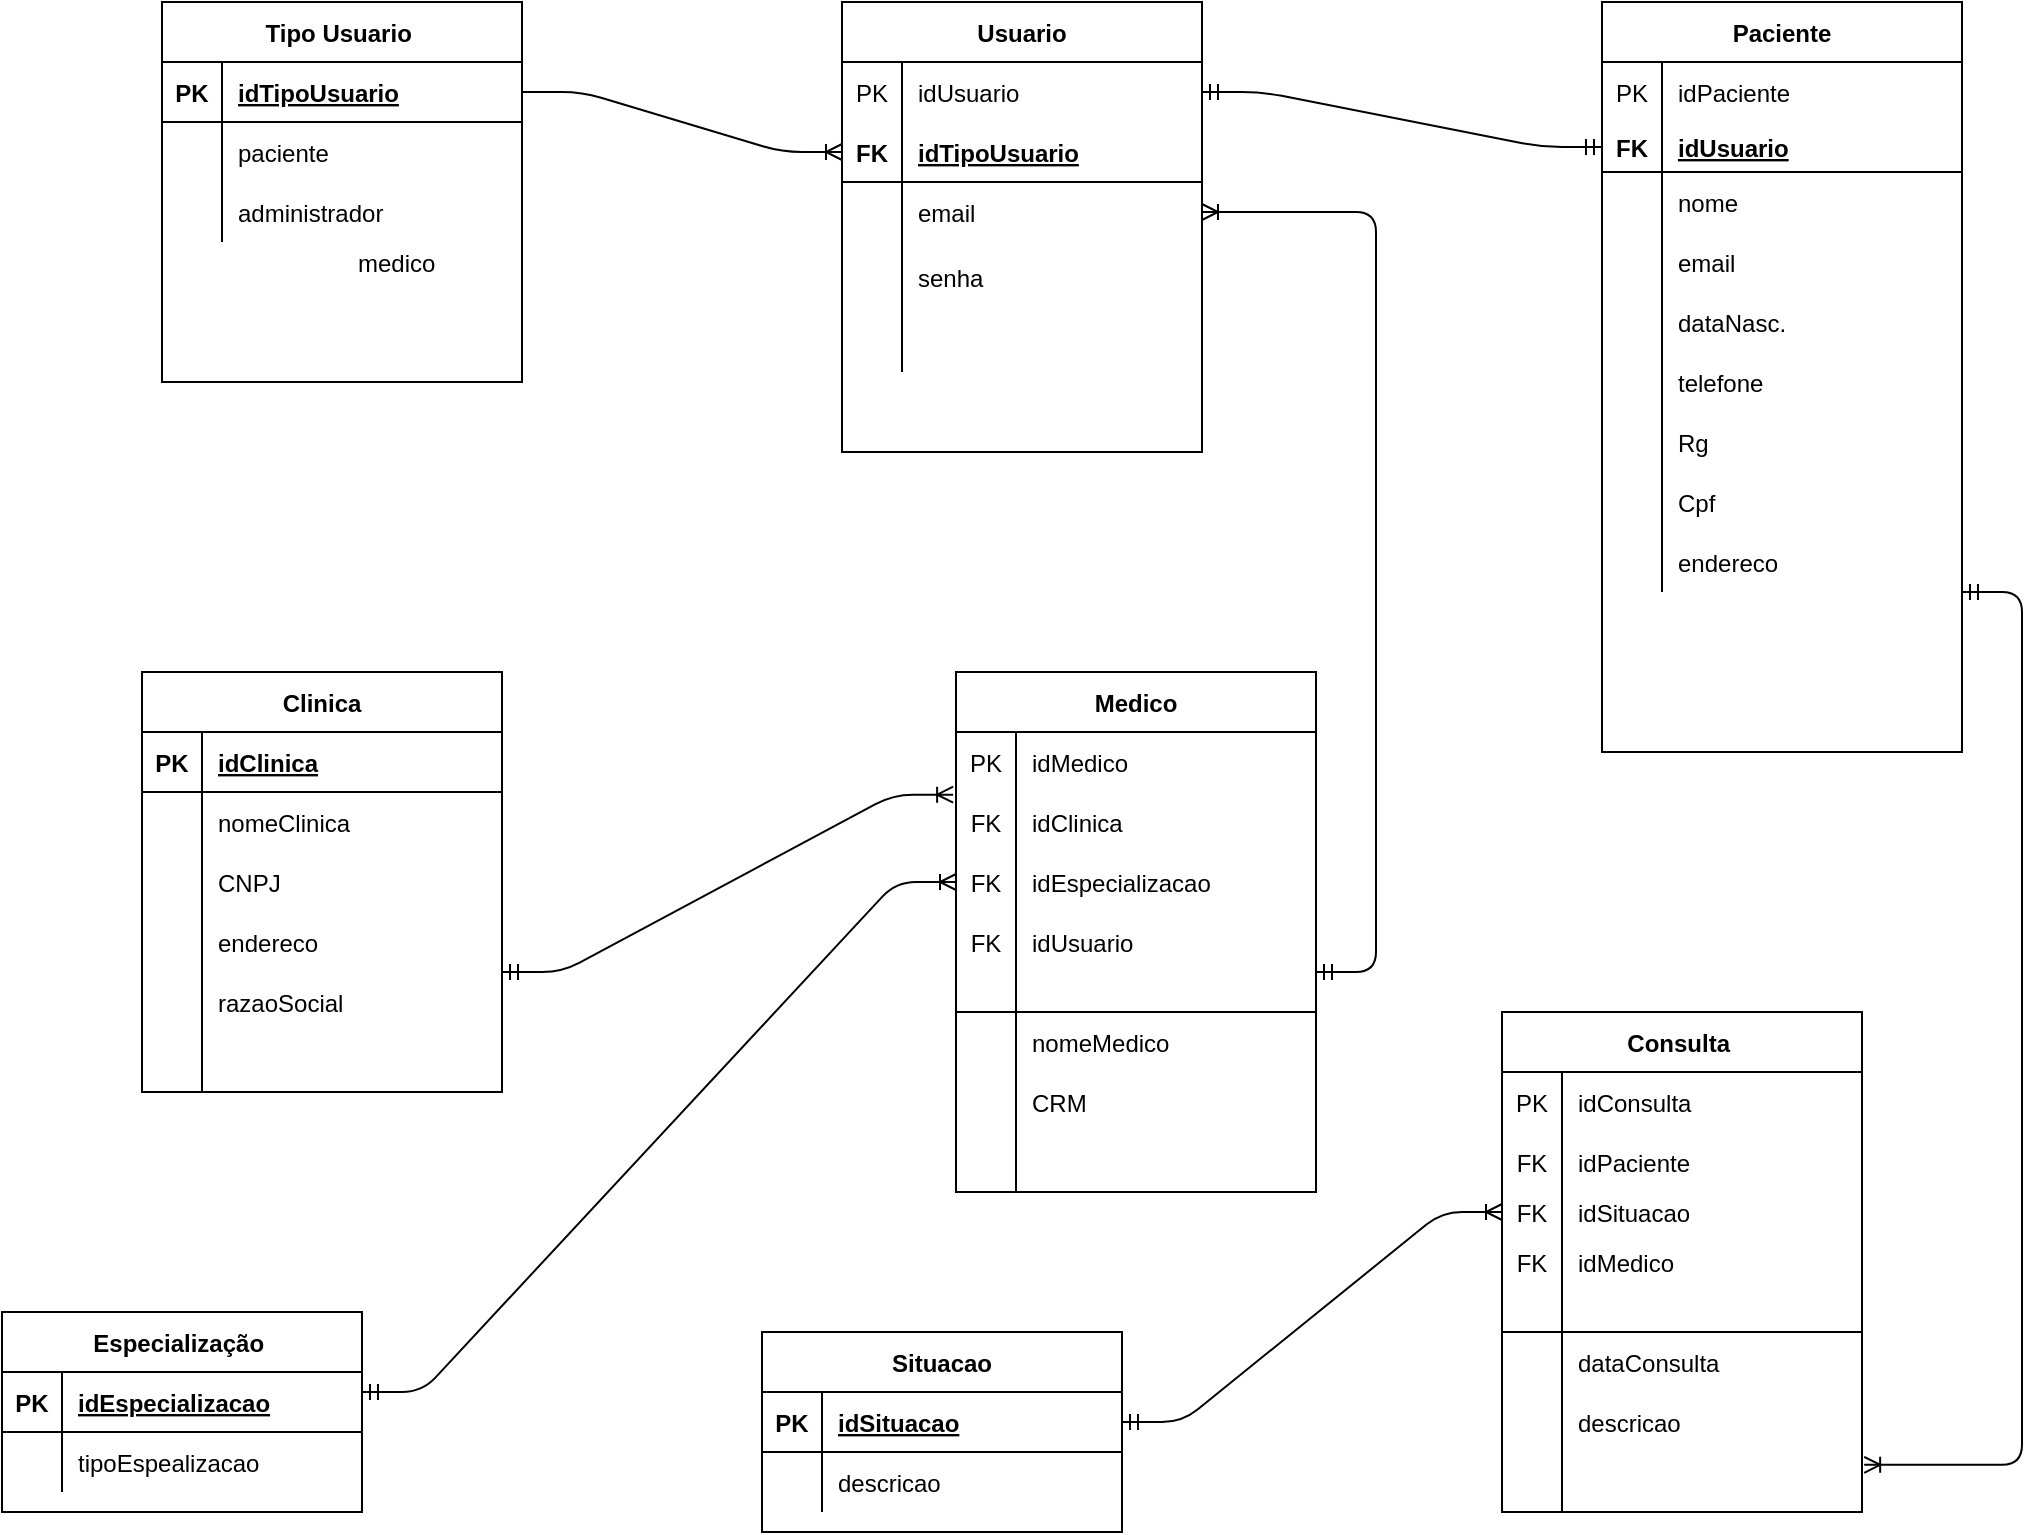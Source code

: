 <mxfile version="14.9.8" type="device"><diagram id="panB5TgvS7Sj7jPCsyPq" name="Page-1"><mxGraphModel dx="2519" dy="483" grid="1" gridSize="10" guides="1" tooltips="1" connect="1" arrows="1" fold="1" page="1" pageScale="1" pageWidth="827" pageHeight="1169" math="0" shadow="0"><root><mxCell id="0"/><mxCell id="1" parent="0"/><mxCell id="a4oyLL4C87SBG2bWa0z8-2" value="Usuario" style="shape=table;startSize=30;container=1;collapsible=1;childLayout=tableLayout;fixedRows=1;rowLines=0;fontStyle=1;align=center;resizeLast=1;" vertex="1" parent="1"><mxGeometry x="-650" y="45" width="180" height="225" as="geometry"/></mxCell><mxCell id="a4oyLL4C87SBG2bWa0z8-3" value="" style="shape=partialRectangle;collapsible=0;dropTarget=0;pointerEvents=0;fillColor=none;top=0;left=0;bottom=0;right=0;points=[[0,0.5],[1,0.5]];portConstraint=eastwest;" vertex="1" parent="a4oyLL4C87SBG2bWa0z8-2"><mxGeometry y="30" width="180" height="30" as="geometry"/></mxCell><mxCell id="a4oyLL4C87SBG2bWa0z8-4" value="PK" style="shape=partialRectangle;connectable=0;fillColor=none;top=0;left=0;bottom=0;right=0;fontStyle=0;overflow=hidden;" vertex="1" parent="a4oyLL4C87SBG2bWa0z8-3"><mxGeometry width="30" height="30" as="geometry"/></mxCell><mxCell id="a4oyLL4C87SBG2bWa0z8-5" value="idUsuario" style="shape=partialRectangle;connectable=0;fillColor=none;top=0;left=0;bottom=0;right=0;align=left;spacingLeft=6;fontStyle=0;overflow=hidden;" vertex="1" parent="a4oyLL4C87SBG2bWa0z8-3"><mxGeometry x="30" width="150" height="30" as="geometry"/></mxCell><mxCell id="a4oyLL4C87SBG2bWa0z8-6" value="" style="shape=partialRectangle;collapsible=0;dropTarget=0;pointerEvents=0;fillColor=none;top=0;left=0;bottom=1;right=0;points=[[0,0.5],[1,0.5]];portConstraint=eastwest;" vertex="1" parent="a4oyLL4C87SBG2bWa0z8-2"><mxGeometry y="60" width="180" height="30" as="geometry"/></mxCell><mxCell id="a4oyLL4C87SBG2bWa0z8-7" value="FK" style="shape=partialRectangle;connectable=0;fillColor=none;top=0;left=0;bottom=0;right=0;fontStyle=1;overflow=hidden;" vertex="1" parent="a4oyLL4C87SBG2bWa0z8-6"><mxGeometry width="30" height="30" as="geometry"/></mxCell><mxCell id="a4oyLL4C87SBG2bWa0z8-8" value="idTipoUsuario" style="shape=partialRectangle;connectable=0;fillColor=none;top=0;left=0;bottom=0;right=0;align=left;spacingLeft=6;fontStyle=5;overflow=hidden;" vertex="1" parent="a4oyLL4C87SBG2bWa0z8-6"><mxGeometry x="30" width="150" height="30" as="geometry"/></mxCell><mxCell id="a4oyLL4C87SBG2bWa0z8-12" value="" style="shape=partialRectangle;collapsible=0;dropTarget=0;pointerEvents=0;fillColor=none;top=0;left=0;bottom=0;right=0;points=[[0,0.5],[1,0.5]];portConstraint=eastwest;" vertex="1" parent="a4oyLL4C87SBG2bWa0z8-2"><mxGeometry y="90" width="180" height="30" as="geometry"/></mxCell><mxCell id="a4oyLL4C87SBG2bWa0z8-13" value="" style="shape=partialRectangle;connectable=0;fillColor=none;top=0;left=0;bottom=0;right=0;editable=1;overflow=hidden;" vertex="1" parent="a4oyLL4C87SBG2bWa0z8-12"><mxGeometry width="30" height="30" as="geometry"/></mxCell><mxCell id="a4oyLL4C87SBG2bWa0z8-14" value="email" style="shape=partialRectangle;connectable=0;fillColor=none;top=0;left=0;bottom=0;right=0;align=left;spacingLeft=6;overflow=hidden;" vertex="1" parent="a4oyLL4C87SBG2bWa0z8-12"><mxGeometry x="30" width="150" height="30" as="geometry"/></mxCell><mxCell id="a4oyLL4C87SBG2bWa0z8-56" value="" style="shape=partialRectangle;collapsible=0;dropTarget=0;pointerEvents=0;fillColor=none;top=0;left=0;bottom=0;right=0;points=[[0,0.5],[1,0.5]];portConstraint=eastwest;" vertex="1" parent="a4oyLL4C87SBG2bWa0z8-2"><mxGeometry y="120" width="180" height="35" as="geometry"/></mxCell><mxCell id="a4oyLL4C87SBG2bWa0z8-57" value="" style="shape=partialRectangle;connectable=0;fillColor=none;top=0;left=0;bottom=0;right=0;editable=1;overflow=hidden;" vertex="1" parent="a4oyLL4C87SBG2bWa0z8-56"><mxGeometry width="30" height="35" as="geometry"/></mxCell><mxCell id="a4oyLL4C87SBG2bWa0z8-58" value="senha" style="shape=partialRectangle;connectable=0;fillColor=none;top=0;left=0;bottom=0;right=0;align=left;spacingLeft=6;overflow=hidden;" vertex="1" parent="a4oyLL4C87SBG2bWa0z8-56"><mxGeometry x="30" width="150" height="35" as="geometry"/></mxCell><mxCell id="a4oyLL4C87SBG2bWa0z8-15" value="" style="shape=partialRectangle;collapsible=0;dropTarget=0;pointerEvents=0;fillColor=none;top=0;left=0;bottom=0;right=0;points=[[0,0.5],[1,0.5]];portConstraint=eastwest;" vertex="1" parent="a4oyLL4C87SBG2bWa0z8-2"><mxGeometry y="155" width="180" height="30" as="geometry"/></mxCell><mxCell id="a4oyLL4C87SBG2bWa0z8-16" value="" style="shape=partialRectangle;connectable=0;fillColor=none;top=0;left=0;bottom=0;right=0;editable=1;overflow=hidden;" vertex="1" parent="a4oyLL4C87SBG2bWa0z8-15"><mxGeometry width="30" height="30" as="geometry"/></mxCell><mxCell id="a4oyLL4C87SBG2bWa0z8-17" value="" style="shape=partialRectangle;connectable=0;fillColor=none;top=0;left=0;bottom=0;right=0;align=left;spacingLeft=6;overflow=hidden;" vertex="1" parent="a4oyLL4C87SBG2bWa0z8-15"><mxGeometry x="30" width="150" height="30" as="geometry"/></mxCell><mxCell id="a4oyLL4C87SBG2bWa0z8-19" value="Tipo Usuario " style="shape=table;startSize=30;container=1;collapsible=1;childLayout=tableLayout;fixedRows=1;rowLines=0;fontStyle=1;align=center;resizeLast=1;" vertex="1" parent="1"><mxGeometry x="-990" y="45" width="180" height="190" as="geometry"/></mxCell><mxCell id="a4oyLL4C87SBG2bWa0z8-20" value="" style="shape=partialRectangle;collapsible=0;dropTarget=0;pointerEvents=0;fillColor=none;top=0;left=0;bottom=1;right=0;points=[[0,0.5],[1,0.5]];portConstraint=eastwest;" vertex="1" parent="a4oyLL4C87SBG2bWa0z8-19"><mxGeometry y="30" width="180" height="30" as="geometry"/></mxCell><mxCell id="a4oyLL4C87SBG2bWa0z8-21" value="PK" style="shape=partialRectangle;connectable=0;fillColor=none;top=0;left=0;bottom=0;right=0;fontStyle=1;overflow=hidden;" vertex="1" parent="a4oyLL4C87SBG2bWa0z8-20"><mxGeometry width="30" height="30" as="geometry"/></mxCell><mxCell id="a4oyLL4C87SBG2bWa0z8-22" value="idTipoUsuario" style="shape=partialRectangle;connectable=0;fillColor=none;top=0;left=0;bottom=0;right=0;align=left;spacingLeft=6;fontStyle=5;overflow=hidden;" vertex="1" parent="a4oyLL4C87SBG2bWa0z8-20"><mxGeometry x="30" width="150" height="30" as="geometry"/></mxCell><mxCell id="a4oyLL4C87SBG2bWa0z8-23" value="" style="shape=partialRectangle;collapsible=0;dropTarget=0;pointerEvents=0;fillColor=none;top=0;left=0;bottom=0;right=0;points=[[0,0.5],[1,0.5]];portConstraint=eastwest;" vertex="1" parent="a4oyLL4C87SBG2bWa0z8-19"><mxGeometry y="60" width="180" height="30" as="geometry"/></mxCell><mxCell id="a4oyLL4C87SBG2bWa0z8-24" value="" style="shape=partialRectangle;connectable=0;fillColor=none;top=0;left=0;bottom=0;right=0;editable=1;overflow=hidden;" vertex="1" parent="a4oyLL4C87SBG2bWa0z8-23"><mxGeometry width="30" height="30" as="geometry"/></mxCell><mxCell id="a4oyLL4C87SBG2bWa0z8-25" value="paciente" style="shape=partialRectangle;connectable=0;fillColor=none;top=0;left=0;bottom=0;right=0;align=left;spacingLeft=6;overflow=hidden;" vertex="1" parent="a4oyLL4C87SBG2bWa0z8-23"><mxGeometry x="30" width="150" height="30" as="geometry"/></mxCell><mxCell id="a4oyLL4C87SBG2bWa0z8-26" value="" style="shape=partialRectangle;collapsible=0;dropTarget=0;pointerEvents=0;fillColor=none;top=0;left=0;bottom=0;right=0;points=[[0,0.5],[1,0.5]];portConstraint=eastwest;" vertex="1" parent="a4oyLL4C87SBG2bWa0z8-19"><mxGeometry y="90" width="180" height="30" as="geometry"/></mxCell><mxCell id="a4oyLL4C87SBG2bWa0z8-27" value="" style="shape=partialRectangle;connectable=0;fillColor=none;top=0;left=0;bottom=0;right=0;editable=1;overflow=hidden;" vertex="1" parent="a4oyLL4C87SBG2bWa0z8-26"><mxGeometry width="30" height="30" as="geometry"/></mxCell><mxCell id="a4oyLL4C87SBG2bWa0z8-28" value="administrador " style="shape=partialRectangle;connectable=0;fillColor=none;top=0;left=0;bottom=0;right=0;align=left;spacingLeft=6;overflow=hidden;" vertex="1" parent="a4oyLL4C87SBG2bWa0z8-26"><mxGeometry x="30" width="150" height="30" as="geometry"/></mxCell><mxCell id="a4oyLL4C87SBG2bWa0z8-29" value="medico " style="shape=partialRectangle;connectable=0;fillColor=none;top=0;left=0;bottom=0;right=0;align=left;spacingLeft=6;overflow=hidden;" vertex="1" parent="1"><mxGeometry x="-900" y="160" width="150" height="30" as="geometry"/></mxCell><mxCell id="a4oyLL4C87SBG2bWa0z8-30" value="Paciente" style="shape=table;startSize=30;container=1;collapsible=1;childLayout=tableLayout;fixedRows=1;rowLines=0;fontStyle=1;align=center;resizeLast=1;" vertex="1" parent="1"><mxGeometry x="-270" y="45" width="180" height="375" as="geometry"/></mxCell><mxCell id="a4oyLL4C87SBG2bWa0z8-89" value="" style="shape=partialRectangle;collapsible=0;dropTarget=0;pointerEvents=0;fillColor=none;top=0;left=0;bottom=0;right=0;points=[[0,0.5],[1,0.5]];portConstraint=eastwest;" vertex="1" parent="a4oyLL4C87SBG2bWa0z8-30"><mxGeometry y="30" width="180" height="30" as="geometry"/></mxCell><mxCell id="a4oyLL4C87SBG2bWa0z8-90" value="PK" style="shape=partialRectangle;connectable=0;fillColor=none;top=0;left=0;bottom=0;right=0;fontStyle=0;overflow=hidden;" vertex="1" parent="a4oyLL4C87SBG2bWa0z8-89"><mxGeometry width="30" height="30" as="geometry"/></mxCell><mxCell id="a4oyLL4C87SBG2bWa0z8-91" value="idPaciente " style="shape=partialRectangle;connectable=0;fillColor=none;top=0;left=0;bottom=0;right=0;align=left;spacingLeft=6;fontStyle=0;overflow=hidden;" vertex="1" parent="a4oyLL4C87SBG2bWa0z8-89"><mxGeometry x="30" width="150" height="30" as="geometry"/></mxCell><mxCell id="a4oyLL4C87SBG2bWa0z8-31" value="" style="shape=partialRectangle;collapsible=0;dropTarget=0;pointerEvents=0;fillColor=none;top=0;left=0;bottom=1;right=0;points=[[0,0.5],[1,0.5]];portConstraint=eastwest;" vertex="1" parent="a4oyLL4C87SBG2bWa0z8-30"><mxGeometry y="60" width="180" height="25" as="geometry"/></mxCell><mxCell id="a4oyLL4C87SBG2bWa0z8-32" value="FK" style="shape=partialRectangle;connectable=0;fillColor=none;top=0;left=0;bottom=0;right=0;fontStyle=1;overflow=hidden;" vertex="1" parent="a4oyLL4C87SBG2bWa0z8-31"><mxGeometry width="30" height="25" as="geometry"/></mxCell><mxCell id="a4oyLL4C87SBG2bWa0z8-33" value="idUsuario" style="shape=partialRectangle;connectable=0;fillColor=none;top=0;left=0;bottom=0;right=0;align=left;spacingLeft=6;fontStyle=5;overflow=hidden;" vertex="1" parent="a4oyLL4C87SBG2bWa0z8-31"><mxGeometry x="30" width="150" height="25" as="geometry"/></mxCell><mxCell id="a4oyLL4C87SBG2bWa0z8-34" value="" style="shape=partialRectangle;collapsible=0;dropTarget=0;pointerEvents=0;fillColor=none;top=0;left=0;bottom=0;right=0;points=[[0,0.5],[1,0.5]];portConstraint=eastwest;" vertex="1" parent="a4oyLL4C87SBG2bWa0z8-30"><mxGeometry y="85" width="180" height="30" as="geometry"/></mxCell><mxCell id="a4oyLL4C87SBG2bWa0z8-35" value="" style="shape=partialRectangle;connectable=0;fillColor=none;top=0;left=0;bottom=0;right=0;editable=1;overflow=hidden;" vertex="1" parent="a4oyLL4C87SBG2bWa0z8-34"><mxGeometry width="30" height="30" as="geometry"/></mxCell><mxCell id="a4oyLL4C87SBG2bWa0z8-36" value="nome" style="shape=partialRectangle;connectable=0;fillColor=none;top=0;left=0;bottom=0;right=0;align=left;spacingLeft=6;overflow=hidden;" vertex="1" parent="a4oyLL4C87SBG2bWa0z8-34"><mxGeometry x="30" width="150" height="30" as="geometry"/></mxCell><mxCell id="a4oyLL4C87SBG2bWa0z8-37" value="" style="shape=partialRectangle;collapsible=0;dropTarget=0;pointerEvents=0;fillColor=none;top=0;left=0;bottom=0;right=0;points=[[0,0.5],[1,0.5]];portConstraint=eastwest;" vertex="1" parent="a4oyLL4C87SBG2bWa0z8-30"><mxGeometry y="115" width="180" height="30" as="geometry"/></mxCell><mxCell id="a4oyLL4C87SBG2bWa0z8-38" value="" style="shape=partialRectangle;connectable=0;fillColor=none;top=0;left=0;bottom=0;right=0;editable=1;overflow=hidden;" vertex="1" parent="a4oyLL4C87SBG2bWa0z8-37"><mxGeometry width="30" height="30" as="geometry"/></mxCell><mxCell id="a4oyLL4C87SBG2bWa0z8-39" value="email" style="shape=partialRectangle;connectable=0;fillColor=none;top=0;left=0;bottom=0;right=0;align=left;spacingLeft=6;overflow=hidden;" vertex="1" parent="a4oyLL4C87SBG2bWa0z8-37"><mxGeometry x="30" width="150" height="30" as="geometry"/></mxCell><mxCell id="a4oyLL4C87SBG2bWa0z8-40" value="" style="shape=partialRectangle;collapsible=0;dropTarget=0;pointerEvents=0;fillColor=none;top=0;left=0;bottom=0;right=0;points=[[0,0.5],[1,0.5]];portConstraint=eastwest;" vertex="1" parent="a4oyLL4C87SBG2bWa0z8-30"><mxGeometry y="145" width="180" height="30" as="geometry"/></mxCell><mxCell id="a4oyLL4C87SBG2bWa0z8-41" value="" style="shape=partialRectangle;connectable=0;fillColor=none;top=0;left=0;bottom=0;right=0;editable=1;overflow=hidden;" vertex="1" parent="a4oyLL4C87SBG2bWa0z8-40"><mxGeometry width="30" height="30" as="geometry"/></mxCell><mxCell id="a4oyLL4C87SBG2bWa0z8-42" value="dataNasc." style="shape=partialRectangle;connectable=0;fillColor=none;top=0;left=0;bottom=0;right=0;align=left;spacingLeft=6;overflow=hidden;" vertex="1" parent="a4oyLL4C87SBG2bWa0z8-40"><mxGeometry x="30" width="150" height="30" as="geometry"/></mxCell><mxCell id="a4oyLL4C87SBG2bWa0z8-43" value="" style="shape=partialRectangle;collapsible=0;dropTarget=0;pointerEvents=0;fillColor=none;top=0;left=0;bottom=0;right=0;points=[[0,0.5],[1,0.5]];portConstraint=eastwest;" vertex="1" parent="a4oyLL4C87SBG2bWa0z8-30"><mxGeometry y="175" width="180" height="30" as="geometry"/></mxCell><mxCell id="a4oyLL4C87SBG2bWa0z8-44" value="" style="shape=partialRectangle;connectable=0;fillColor=none;top=0;left=0;bottom=0;right=0;editable=1;overflow=hidden;" vertex="1" parent="a4oyLL4C87SBG2bWa0z8-43"><mxGeometry width="30" height="30" as="geometry"/></mxCell><mxCell id="a4oyLL4C87SBG2bWa0z8-45" value="telefone" style="shape=partialRectangle;connectable=0;fillColor=none;top=0;left=0;bottom=0;right=0;align=left;spacingLeft=6;overflow=hidden;" vertex="1" parent="a4oyLL4C87SBG2bWa0z8-43"><mxGeometry x="30" width="150" height="30" as="geometry"/></mxCell><mxCell id="a4oyLL4C87SBG2bWa0z8-46" value="" style="shape=partialRectangle;collapsible=0;dropTarget=0;pointerEvents=0;fillColor=none;top=0;left=0;bottom=0;right=0;points=[[0,0.5],[1,0.5]];portConstraint=eastwest;" vertex="1" parent="a4oyLL4C87SBG2bWa0z8-30"><mxGeometry y="205" width="180" height="30" as="geometry"/></mxCell><mxCell id="a4oyLL4C87SBG2bWa0z8-47" value="" style="shape=partialRectangle;connectable=0;fillColor=none;top=0;left=0;bottom=0;right=0;editable=1;overflow=hidden;" vertex="1" parent="a4oyLL4C87SBG2bWa0z8-46"><mxGeometry width="30" height="30" as="geometry"/></mxCell><mxCell id="a4oyLL4C87SBG2bWa0z8-48" value="Rg" style="shape=partialRectangle;connectable=0;fillColor=none;top=0;left=0;bottom=0;right=0;align=left;spacingLeft=6;overflow=hidden;" vertex="1" parent="a4oyLL4C87SBG2bWa0z8-46"><mxGeometry x="30" width="150" height="30" as="geometry"/></mxCell><mxCell id="a4oyLL4C87SBG2bWa0z8-49" value="" style="shape=partialRectangle;collapsible=0;dropTarget=0;pointerEvents=0;fillColor=none;top=0;left=0;bottom=0;right=0;points=[[0,0.5],[1,0.5]];portConstraint=eastwest;" vertex="1" parent="a4oyLL4C87SBG2bWa0z8-30"><mxGeometry y="235" width="180" height="30" as="geometry"/></mxCell><mxCell id="a4oyLL4C87SBG2bWa0z8-50" value="" style="shape=partialRectangle;connectable=0;fillColor=none;top=0;left=0;bottom=0;right=0;editable=1;overflow=hidden;" vertex="1" parent="a4oyLL4C87SBG2bWa0z8-49"><mxGeometry width="30" height="30" as="geometry"/></mxCell><mxCell id="a4oyLL4C87SBG2bWa0z8-51" value="Cpf" style="shape=partialRectangle;connectable=0;fillColor=none;top=0;left=0;bottom=0;right=0;align=left;spacingLeft=6;overflow=hidden;" vertex="1" parent="a4oyLL4C87SBG2bWa0z8-49"><mxGeometry x="30" width="150" height="30" as="geometry"/></mxCell><mxCell id="a4oyLL4C87SBG2bWa0z8-52" value="" style="shape=partialRectangle;collapsible=0;dropTarget=0;pointerEvents=0;fillColor=none;top=0;left=0;bottom=0;right=0;points=[[0,0.5],[1,0.5]];portConstraint=eastwest;" vertex="1" parent="a4oyLL4C87SBG2bWa0z8-30"><mxGeometry y="265" width="180" height="30" as="geometry"/></mxCell><mxCell id="a4oyLL4C87SBG2bWa0z8-53" value="" style="shape=partialRectangle;connectable=0;fillColor=none;top=0;left=0;bottom=0;right=0;editable=1;overflow=hidden;" vertex="1" parent="a4oyLL4C87SBG2bWa0z8-52"><mxGeometry width="30" height="30" as="geometry"/></mxCell><mxCell id="a4oyLL4C87SBG2bWa0z8-54" value="endereco" style="shape=partialRectangle;connectable=0;fillColor=none;top=0;left=0;bottom=0;right=0;align=left;spacingLeft=6;overflow=hidden;" vertex="1" parent="a4oyLL4C87SBG2bWa0z8-52"><mxGeometry x="30" width="150" height="30" as="geometry"/></mxCell><mxCell id="a4oyLL4C87SBG2bWa0z8-59" value="Consulta " style="shape=table;startSize=30;container=1;collapsible=1;childLayout=tableLayout;fixedRows=1;rowLines=0;fontStyle=1;align=center;resizeLast=1;" vertex="1" parent="1"><mxGeometry x="-320" y="550" width="180" height="250" as="geometry"/></mxCell><mxCell id="a4oyLL4C87SBG2bWa0z8-73" value="" style="shape=partialRectangle;collapsible=0;dropTarget=0;pointerEvents=0;fillColor=none;top=0;left=0;bottom=0;right=0;points=[[0,0.5],[1,0.5]];portConstraint=eastwest;" vertex="1" parent="a4oyLL4C87SBG2bWa0z8-59"><mxGeometry y="30" width="180" height="30" as="geometry"/></mxCell><mxCell id="a4oyLL4C87SBG2bWa0z8-74" value="PK" style="shape=partialRectangle;connectable=0;fillColor=none;top=0;left=0;bottom=0;right=0;fontStyle=0;overflow=hidden;" vertex="1" parent="a4oyLL4C87SBG2bWa0z8-73"><mxGeometry width="30" height="30" as="geometry"/></mxCell><mxCell id="a4oyLL4C87SBG2bWa0z8-75" value="idConsulta" style="shape=partialRectangle;connectable=0;fillColor=none;top=0;left=0;bottom=0;right=0;align=left;spacingLeft=6;fontStyle=0;overflow=hidden;" vertex="1" parent="a4oyLL4C87SBG2bWa0z8-73"><mxGeometry x="30" width="150" height="30" as="geometry"/></mxCell><mxCell id="a4oyLL4C87SBG2bWa0z8-77" value="" style="shape=partialRectangle;collapsible=0;dropTarget=0;pointerEvents=0;fillColor=none;top=0;left=0;bottom=0;right=0;points=[[0,0.5],[1,0.5]];portConstraint=eastwest;" vertex="1" parent="a4oyLL4C87SBG2bWa0z8-59"><mxGeometry y="60" width="180" height="30" as="geometry"/></mxCell><mxCell id="a4oyLL4C87SBG2bWa0z8-78" value="FK" style="shape=partialRectangle;connectable=0;fillColor=none;top=0;left=0;bottom=0;right=0;fontStyle=0;overflow=hidden;" vertex="1" parent="a4oyLL4C87SBG2bWa0z8-77"><mxGeometry width="30" height="30" as="geometry"/></mxCell><mxCell id="a4oyLL4C87SBG2bWa0z8-79" value="idPaciente" style="shape=partialRectangle;connectable=0;fillColor=none;top=0;left=0;bottom=0;right=0;align=left;spacingLeft=6;fontStyle=0;overflow=hidden;" vertex="1" parent="a4oyLL4C87SBG2bWa0z8-77"><mxGeometry x="30" width="150" height="30" as="geometry"/></mxCell><mxCell id="a4oyLL4C87SBG2bWa0z8-81" value="" style="shape=partialRectangle;collapsible=0;dropTarget=0;pointerEvents=0;fillColor=none;top=0;left=0;bottom=0;right=0;points=[[0,0.5],[1,0.5]];portConstraint=eastwest;" vertex="1" parent="a4oyLL4C87SBG2bWa0z8-59"><mxGeometry y="90" width="180" height="20" as="geometry"/></mxCell><mxCell id="a4oyLL4C87SBG2bWa0z8-82" value="FK" style="shape=partialRectangle;connectable=0;fillColor=none;top=0;left=0;bottom=0;right=0;fontStyle=0;overflow=hidden;" vertex="1" parent="a4oyLL4C87SBG2bWa0z8-81"><mxGeometry width="30" height="20" as="geometry"/></mxCell><mxCell id="a4oyLL4C87SBG2bWa0z8-83" value="idSituacao" style="shape=partialRectangle;connectable=0;fillColor=none;top=0;left=0;bottom=0;right=0;align=left;spacingLeft=6;fontStyle=0;overflow=hidden;" vertex="1" parent="a4oyLL4C87SBG2bWa0z8-81"><mxGeometry x="30" width="150" height="20" as="geometry"/></mxCell><mxCell id="a4oyLL4C87SBG2bWa0z8-85" value="" style="shape=partialRectangle;collapsible=0;dropTarget=0;pointerEvents=0;fillColor=none;top=0;left=0;bottom=0;right=0;points=[[0,0.5],[1,0.5]];portConstraint=eastwest;" vertex="1" parent="a4oyLL4C87SBG2bWa0z8-59"><mxGeometry y="110" width="180" height="30" as="geometry"/></mxCell><mxCell id="a4oyLL4C87SBG2bWa0z8-86" value="FK" style="shape=partialRectangle;connectable=0;fillColor=none;top=0;left=0;bottom=0;right=0;fontStyle=0;overflow=hidden;" vertex="1" parent="a4oyLL4C87SBG2bWa0z8-85"><mxGeometry width="30" height="30" as="geometry"/></mxCell><mxCell id="a4oyLL4C87SBG2bWa0z8-87" value="idMedico" style="shape=partialRectangle;connectable=0;fillColor=none;top=0;left=0;bottom=0;right=0;align=left;spacingLeft=6;fontStyle=0;overflow=hidden;" vertex="1" parent="a4oyLL4C87SBG2bWa0z8-85"><mxGeometry x="30" width="150" height="30" as="geometry"/></mxCell><mxCell id="a4oyLL4C87SBG2bWa0z8-60" value="" style="shape=partialRectangle;collapsible=0;dropTarget=0;pointerEvents=0;fillColor=none;top=0;left=0;bottom=1;right=0;points=[[0,0.5],[1,0.5]];portConstraint=eastwest;" vertex="1" parent="a4oyLL4C87SBG2bWa0z8-59"><mxGeometry y="140" width="180" height="20" as="geometry"/></mxCell><mxCell id="a4oyLL4C87SBG2bWa0z8-61" value="" style="shape=partialRectangle;connectable=0;fillColor=none;top=0;left=0;bottom=0;right=0;fontStyle=1;overflow=hidden;" vertex="1" parent="a4oyLL4C87SBG2bWa0z8-60"><mxGeometry width="30" height="20" as="geometry"/></mxCell><mxCell id="a4oyLL4C87SBG2bWa0z8-62" value="" style="shape=partialRectangle;connectable=0;fillColor=none;top=0;left=0;bottom=0;right=0;align=left;spacingLeft=6;fontStyle=5;overflow=hidden;" vertex="1" parent="a4oyLL4C87SBG2bWa0z8-60"><mxGeometry x="30" width="150" height="20" as="geometry"/></mxCell><mxCell id="a4oyLL4C87SBG2bWa0z8-63" value="" style="shape=partialRectangle;collapsible=0;dropTarget=0;pointerEvents=0;fillColor=none;top=0;left=0;bottom=0;right=0;points=[[0,0.5],[1,0.5]];portConstraint=eastwest;" vertex="1" parent="a4oyLL4C87SBG2bWa0z8-59"><mxGeometry y="160" width="180" height="30" as="geometry"/></mxCell><mxCell id="a4oyLL4C87SBG2bWa0z8-64" value="" style="shape=partialRectangle;connectable=0;fillColor=none;top=0;left=0;bottom=0;right=0;editable=1;overflow=hidden;" vertex="1" parent="a4oyLL4C87SBG2bWa0z8-63"><mxGeometry width="30" height="30" as="geometry"/></mxCell><mxCell id="a4oyLL4C87SBG2bWa0z8-65" value="dataConsulta" style="shape=partialRectangle;connectable=0;fillColor=none;top=0;left=0;bottom=0;right=0;align=left;spacingLeft=6;overflow=hidden;" vertex="1" parent="a4oyLL4C87SBG2bWa0z8-63"><mxGeometry x="30" width="150" height="30" as="geometry"/></mxCell><mxCell id="a4oyLL4C87SBG2bWa0z8-66" value="" style="shape=partialRectangle;collapsible=0;dropTarget=0;pointerEvents=0;fillColor=none;top=0;left=0;bottom=0;right=0;points=[[0,0.5],[1,0.5]];portConstraint=eastwest;" vertex="1" parent="a4oyLL4C87SBG2bWa0z8-59"><mxGeometry y="190" width="180" height="30" as="geometry"/></mxCell><mxCell id="a4oyLL4C87SBG2bWa0z8-67" value="" style="shape=partialRectangle;connectable=0;fillColor=none;top=0;left=0;bottom=0;right=0;editable=1;overflow=hidden;" vertex="1" parent="a4oyLL4C87SBG2bWa0z8-66"><mxGeometry width="30" height="30" as="geometry"/></mxCell><mxCell id="a4oyLL4C87SBG2bWa0z8-68" value="descricao" style="shape=partialRectangle;connectable=0;fillColor=none;top=0;left=0;bottom=0;right=0;align=left;spacingLeft=6;overflow=hidden;" vertex="1" parent="a4oyLL4C87SBG2bWa0z8-66"><mxGeometry x="30" width="150" height="30" as="geometry"/></mxCell><mxCell id="a4oyLL4C87SBG2bWa0z8-69" value="" style="shape=partialRectangle;collapsible=0;dropTarget=0;pointerEvents=0;fillColor=none;top=0;left=0;bottom=0;right=0;points=[[0,0.5],[1,0.5]];portConstraint=eastwest;" vertex="1" parent="a4oyLL4C87SBG2bWa0z8-59"><mxGeometry y="220" width="180" height="30" as="geometry"/></mxCell><mxCell id="a4oyLL4C87SBG2bWa0z8-70" value="" style="shape=partialRectangle;connectable=0;fillColor=none;top=0;left=0;bottom=0;right=0;editable=1;overflow=hidden;" vertex="1" parent="a4oyLL4C87SBG2bWa0z8-69"><mxGeometry width="30" height="30" as="geometry"/></mxCell><mxCell id="a4oyLL4C87SBG2bWa0z8-71" value="" style="shape=partialRectangle;connectable=0;fillColor=none;top=0;left=0;bottom=0;right=0;align=left;spacingLeft=6;overflow=hidden;" vertex="1" parent="a4oyLL4C87SBG2bWa0z8-69"><mxGeometry x="30" width="150" height="30" as="geometry"/></mxCell><mxCell id="a4oyLL4C87SBG2bWa0z8-92" value="Medico" style="shape=table;startSize=30;container=1;collapsible=1;childLayout=tableLayout;fixedRows=1;rowLines=0;fontStyle=1;align=center;resizeLast=1;" vertex="1" parent="1"><mxGeometry x="-593" y="380" width="180" height="260" as="geometry"/></mxCell><mxCell id="a4oyLL4C87SBG2bWa0z8-106" value="" style="shape=partialRectangle;collapsible=0;dropTarget=0;pointerEvents=0;fillColor=none;top=0;left=0;bottom=0;right=0;points=[[0,0.5],[1,0.5]];portConstraint=eastwest;" vertex="1" parent="a4oyLL4C87SBG2bWa0z8-92"><mxGeometry y="30" width="180" height="30" as="geometry"/></mxCell><mxCell id="a4oyLL4C87SBG2bWa0z8-107" value="PK" style="shape=partialRectangle;connectable=0;fillColor=none;top=0;left=0;bottom=0;right=0;fontStyle=0;overflow=hidden;" vertex="1" parent="a4oyLL4C87SBG2bWa0z8-106"><mxGeometry width="30" height="30" as="geometry"/></mxCell><mxCell id="a4oyLL4C87SBG2bWa0z8-108" value="idMedico" style="shape=partialRectangle;connectable=0;fillColor=none;top=0;left=0;bottom=0;right=0;align=left;spacingLeft=6;fontStyle=0;overflow=hidden;" vertex="1" parent="a4oyLL4C87SBG2bWa0z8-106"><mxGeometry x="30" width="150" height="30" as="geometry"/></mxCell><mxCell id="a4oyLL4C87SBG2bWa0z8-110" value="" style="shape=partialRectangle;collapsible=0;dropTarget=0;pointerEvents=0;fillColor=none;top=0;left=0;bottom=0;right=0;points=[[0,0.5],[1,0.5]];portConstraint=eastwest;" vertex="1" parent="a4oyLL4C87SBG2bWa0z8-92"><mxGeometry y="60" width="180" height="30" as="geometry"/></mxCell><mxCell id="a4oyLL4C87SBG2bWa0z8-111" value="FK" style="shape=partialRectangle;connectable=0;fillColor=none;top=0;left=0;bottom=0;right=0;fontStyle=0;overflow=hidden;" vertex="1" parent="a4oyLL4C87SBG2bWa0z8-110"><mxGeometry width="30" height="30" as="geometry"/></mxCell><mxCell id="a4oyLL4C87SBG2bWa0z8-112" value="idClinica" style="shape=partialRectangle;connectable=0;fillColor=none;top=0;left=0;bottom=0;right=0;align=left;spacingLeft=6;fontStyle=0;overflow=hidden;" vertex="1" parent="a4oyLL4C87SBG2bWa0z8-110"><mxGeometry x="30" width="150" height="30" as="geometry"/></mxCell><mxCell id="a4oyLL4C87SBG2bWa0z8-114" value="" style="shape=partialRectangle;collapsible=0;dropTarget=0;pointerEvents=0;fillColor=none;top=0;left=0;bottom=0;right=0;points=[[0,0.5],[1,0.5]];portConstraint=eastwest;" vertex="1" parent="a4oyLL4C87SBG2bWa0z8-92"><mxGeometry y="90" width="180" height="30" as="geometry"/></mxCell><mxCell id="a4oyLL4C87SBG2bWa0z8-115" value="FK" style="shape=partialRectangle;connectable=0;fillColor=none;top=0;left=0;bottom=0;right=0;fontStyle=0;overflow=hidden;" vertex="1" parent="a4oyLL4C87SBG2bWa0z8-114"><mxGeometry width="30" height="30" as="geometry"/></mxCell><mxCell id="a4oyLL4C87SBG2bWa0z8-116" value="idEspecializacao" style="shape=partialRectangle;connectable=0;fillColor=none;top=0;left=0;bottom=0;right=0;align=left;spacingLeft=6;fontStyle=0;overflow=hidden;" vertex="1" parent="a4oyLL4C87SBG2bWa0z8-114"><mxGeometry x="30" width="150" height="30" as="geometry"/></mxCell><mxCell id="a4oyLL4C87SBG2bWa0z8-118" value="" style="shape=partialRectangle;collapsible=0;dropTarget=0;pointerEvents=0;fillColor=none;top=0;left=0;bottom=0;right=0;points=[[0,0.5],[1,0.5]];portConstraint=eastwest;" vertex="1" parent="a4oyLL4C87SBG2bWa0z8-92"><mxGeometry y="120" width="180" height="30" as="geometry"/></mxCell><mxCell id="a4oyLL4C87SBG2bWa0z8-119" value="FK" style="shape=partialRectangle;connectable=0;fillColor=none;top=0;left=0;bottom=0;right=0;fontStyle=0;overflow=hidden;" vertex="1" parent="a4oyLL4C87SBG2bWa0z8-118"><mxGeometry width="30" height="30" as="geometry"/></mxCell><mxCell id="a4oyLL4C87SBG2bWa0z8-120" value="idUsuario" style="shape=partialRectangle;connectable=0;fillColor=none;top=0;left=0;bottom=0;right=0;align=left;spacingLeft=6;fontStyle=0;overflow=hidden;" vertex="1" parent="a4oyLL4C87SBG2bWa0z8-118"><mxGeometry x="30" width="150" height="30" as="geometry"/></mxCell><mxCell id="a4oyLL4C87SBG2bWa0z8-93" value="" style="shape=partialRectangle;collapsible=0;dropTarget=0;pointerEvents=0;fillColor=none;top=0;left=0;bottom=1;right=0;points=[[0,0.5],[1,0.5]];portConstraint=eastwest;" vertex="1" parent="a4oyLL4C87SBG2bWa0z8-92"><mxGeometry y="150" width="180" height="20" as="geometry"/></mxCell><mxCell id="a4oyLL4C87SBG2bWa0z8-94" value="" style="shape=partialRectangle;connectable=0;fillColor=none;top=0;left=0;bottom=0;right=0;fontStyle=0;overflow=hidden;" vertex="1" parent="a4oyLL4C87SBG2bWa0z8-93"><mxGeometry width="30" height="20" as="geometry"/></mxCell><mxCell id="a4oyLL4C87SBG2bWa0z8-95" value="" style="shape=partialRectangle;connectable=0;fillColor=none;top=0;left=0;bottom=0;right=0;align=left;spacingLeft=6;fontStyle=4;overflow=hidden;" vertex="1" parent="a4oyLL4C87SBG2bWa0z8-93"><mxGeometry x="30" width="150" height="20" as="geometry"/></mxCell><mxCell id="a4oyLL4C87SBG2bWa0z8-96" value="" style="shape=partialRectangle;collapsible=0;dropTarget=0;pointerEvents=0;fillColor=none;top=0;left=0;bottom=0;right=0;points=[[0,0.5],[1,0.5]];portConstraint=eastwest;" vertex="1" parent="a4oyLL4C87SBG2bWa0z8-92"><mxGeometry y="170" width="180" height="30" as="geometry"/></mxCell><mxCell id="a4oyLL4C87SBG2bWa0z8-97" value="" style="shape=partialRectangle;connectable=0;fillColor=none;top=0;left=0;bottom=0;right=0;editable=1;overflow=hidden;" vertex="1" parent="a4oyLL4C87SBG2bWa0z8-96"><mxGeometry width="30" height="30" as="geometry"/></mxCell><mxCell id="a4oyLL4C87SBG2bWa0z8-98" value="nomeMedico" style="shape=partialRectangle;connectable=0;fillColor=none;top=0;left=0;bottom=0;right=0;align=left;spacingLeft=6;overflow=hidden;" vertex="1" parent="a4oyLL4C87SBG2bWa0z8-96"><mxGeometry x="30" width="150" height="30" as="geometry"/></mxCell><mxCell id="a4oyLL4C87SBG2bWa0z8-99" value="" style="shape=partialRectangle;collapsible=0;dropTarget=0;pointerEvents=0;fillColor=none;top=0;left=0;bottom=0;right=0;points=[[0,0.5],[1,0.5]];portConstraint=eastwest;" vertex="1" parent="a4oyLL4C87SBG2bWa0z8-92"><mxGeometry y="200" width="180" height="30" as="geometry"/></mxCell><mxCell id="a4oyLL4C87SBG2bWa0z8-100" value="" style="shape=partialRectangle;connectable=0;fillColor=none;top=0;left=0;bottom=0;right=0;editable=1;overflow=hidden;" vertex="1" parent="a4oyLL4C87SBG2bWa0z8-99"><mxGeometry width="30" height="30" as="geometry"/></mxCell><mxCell id="a4oyLL4C87SBG2bWa0z8-101" value="CRM" style="shape=partialRectangle;connectable=0;fillColor=none;top=0;left=0;bottom=0;right=0;align=left;spacingLeft=6;overflow=hidden;" vertex="1" parent="a4oyLL4C87SBG2bWa0z8-99"><mxGeometry x="30" width="150" height="30" as="geometry"/></mxCell><mxCell id="a4oyLL4C87SBG2bWa0z8-102" value="" style="shape=partialRectangle;collapsible=0;dropTarget=0;pointerEvents=0;fillColor=none;top=0;left=0;bottom=0;right=0;points=[[0,0.5],[1,0.5]];portConstraint=eastwest;" vertex="1" parent="a4oyLL4C87SBG2bWa0z8-92"><mxGeometry y="230" width="180" height="30" as="geometry"/></mxCell><mxCell id="a4oyLL4C87SBG2bWa0z8-103" value="" style="shape=partialRectangle;connectable=0;fillColor=none;top=0;left=0;bottom=0;right=0;editable=1;overflow=hidden;" vertex="1" parent="a4oyLL4C87SBG2bWa0z8-102"><mxGeometry width="30" height="30" as="geometry"/></mxCell><mxCell id="a4oyLL4C87SBG2bWa0z8-104" value="" style="shape=partialRectangle;connectable=0;fillColor=none;top=0;left=0;bottom=0;right=0;align=left;spacingLeft=6;overflow=hidden;" vertex="1" parent="a4oyLL4C87SBG2bWa0z8-102"><mxGeometry x="30" width="150" height="30" as="geometry"/></mxCell><mxCell id="a4oyLL4C87SBG2bWa0z8-121" value="Clinica" style="shape=table;startSize=30;container=1;collapsible=1;childLayout=tableLayout;fixedRows=1;rowLines=0;fontStyle=1;align=center;resizeLast=1;fontColor=#000000;" vertex="1" parent="1"><mxGeometry x="-1000" y="380" width="180" height="210" as="geometry"/></mxCell><mxCell id="a4oyLL4C87SBG2bWa0z8-122" value="" style="shape=partialRectangle;collapsible=0;dropTarget=0;pointerEvents=0;fillColor=none;top=0;left=0;bottom=1;right=0;points=[[0,0.5],[1,0.5]];portConstraint=eastwest;" vertex="1" parent="a4oyLL4C87SBG2bWa0z8-121"><mxGeometry y="30" width="180" height="30" as="geometry"/></mxCell><mxCell id="a4oyLL4C87SBG2bWa0z8-123" value="PK" style="shape=partialRectangle;connectable=0;fillColor=none;top=0;left=0;bottom=0;right=0;fontStyle=1;overflow=hidden;" vertex="1" parent="a4oyLL4C87SBG2bWa0z8-122"><mxGeometry width="30" height="30" as="geometry"/></mxCell><mxCell id="a4oyLL4C87SBG2bWa0z8-124" value="idClinica" style="shape=partialRectangle;connectable=0;fillColor=none;top=0;left=0;bottom=0;right=0;align=left;spacingLeft=6;fontStyle=5;overflow=hidden;" vertex="1" parent="a4oyLL4C87SBG2bWa0z8-122"><mxGeometry x="30" width="150" height="30" as="geometry"/></mxCell><mxCell id="a4oyLL4C87SBG2bWa0z8-125" value="" style="shape=partialRectangle;collapsible=0;dropTarget=0;pointerEvents=0;fillColor=none;top=0;left=0;bottom=0;right=0;points=[[0,0.5],[1,0.5]];portConstraint=eastwest;" vertex="1" parent="a4oyLL4C87SBG2bWa0z8-121"><mxGeometry y="60" width="180" height="30" as="geometry"/></mxCell><mxCell id="a4oyLL4C87SBG2bWa0z8-126" value="" style="shape=partialRectangle;connectable=0;fillColor=none;top=0;left=0;bottom=0;right=0;editable=1;overflow=hidden;" vertex="1" parent="a4oyLL4C87SBG2bWa0z8-125"><mxGeometry width="30" height="30" as="geometry"/></mxCell><mxCell id="a4oyLL4C87SBG2bWa0z8-127" value="nomeClinica" style="shape=partialRectangle;connectable=0;fillColor=none;top=0;left=0;bottom=0;right=0;align=left;spacingLeft=6;overflow=hidden;" vertex="1" parent="a4oyLL4C87SBG2bWa0z8-125"><mxGeometry x="30" width="150" height="30" as="geometry"/></mxCell><mxCell id="a4oyLL4C87SBG2bWa0z8-128" value="" style="shape=partialRectangle;collapsible=0;dropTarget=0;pointerEvents=0;fillColor=none;top=0;left=0;bottom=0;right=0;points=[[0,0.5],[1,0.5]];portConstraint=eastwest;" vertex="1" parent="a4oyLL4C87SBG2bWa0z8-121"><mxGeometry y="90" width="180" height="30" as="geometry"/></mxCell><mxCell id="a4oyLL4C87SBG2bWa0z8-129" value="" style="shape=partialRectangle;connectable=0;fillColor=none;top=0;left=0;bottom=0;right=0;editable=1;overflow=hidden;" vertex="1" parent="a4oyLL4C87SBG2bWa0z8-128"><mxGeometry width="30" height="30" as="geometry"/></mxCell><mxCell id="a4oyLL4C87SBG2bWa0z8-130" value="CNPJ" style="shape=partialRectangle;connectable=0;fillColor=none;top=0;left=0;bottom=0;right=0;align=left;spacingLeft=6;overflow=hidden;" vertex="1" parent="a4oyLL4C87SBG2bWa0z8-128"><mxGeometry x="30" width="150" height="30" as="geometry"/></mxCell><mxCell id="a4oyLL4C87SBG2bWa0z8-131" value="" style="shape=partialRectangle;collapsible=0;dropTarget=0;pointerEvents=0;fillColor=none;top=0;left=0;bottom=0;right=0;points=[[0,0.5],[1,0.5]];portConstraint=eastwest;" vertex="1" parent="a4oyLL4C87SBG2bWa0z8-121"><mxGeometry y="120" width="180" height="30" as="geometry"/></mxCell><mxCell id="a4oyLL4C87SBG2bWa0z8-132" value="" style="shape=partialRectangle;connectable=0;fillColor=none;top=0;left=0;bottom=0;right=0;editable=1;overflow=hidden;" vertex="1" parent="a4oyLL4C87SBG2bWa0z8-131"><mxGeometry width="30" height="30" as="geometry"/></mxCell><mxCell id="a4oyLL4C87SBG2bWa0z8-133" value="endereco" style="shape=partialRectangle;connectable=0;fillColor=none;top=0;left=0;bottom=0;right=0;align=left;spacingLeft=6;overflow=hidden;" vertex="1" parent="a4oyLL4C87SBG2bWa0z8-131"><mxGeometry x="30" width="150" height="30" as="geometry"/></mxCell><mxCell id="a4oyLL4C87SBG2bWa0z8-142" value="" style="shape=partialRectangle;collapsible=0;dropTarget=0;pointerEvents=0;fillColor=none;top=0;left=0;bottom=0;right=0;points=[[0,0.5],[1,0.5]];portConstraint=eastwest;" vertex="1" parent="a4oyLL4C87SBG2bWa0z8-121"><mxGeometry y="150" width="180" height="30" as="geometry"/></mxCell><mxCell id="a4oyLL4C87SBG2bWa0z8-143" value="" style="shape=partialRectangle;connectable=0;fillColor=none;top=0;left=0;bottom=0;right=0;editable=1;overflow=hidden;" vertex="1" parent="a4oyLL4C87SBG2bWa0z8-142"><mxGeometry width="30" height="30" as="geometry"/></mxCell><mxCell id="a4oyLL4C87SBG2bWa0z8-144" value="razaoSocial" style="shape=partialRectangle;connectable=0;fillColor=none;top=0;left=0;bottom=0;right=0;align=left;spacingLeft=6;overflow=hidden;" vertex="1" parent="a4oyLL4C87SBG2bWa0z8-142"><mxGeometry x="30" width="150" height="30" as="geometry"/></mxCell><mxCell id="a4oyLL4C87SBG2bWa0z8-135" value="" style="shape=partialRectangle;collapsible=0;dropTarget=0;pointerEvents=0;fillColor=none;top=0;left=0;bottom=0;right=0;points=[[0,0.5],[1,0.5]];portConstraint=eastwest;" vertex="1" parent="a4oyLL4C87SBG2bWa0z8-121"><mxGeometry y="180" width="180" height="30" as="geometry"/></mxCell><mxCell id="a4oyLL4C87SBG2bWa0z8-136" value="" style="shape=partialRectangle;connectable=0;fillColor=none;top=0;left=0;bottom=0;right=0;editable=1;overflow=hidden;" vertex="1" parent="a4oyLL4C87SBG2bWa0z8-135"><mxGeometry width="30" height="30" as="geometry"/></mxCell><mxCell id="a4oyLL4C87SBG2bWa0z8-137" value="" style="shape=partialRectangle;connectable=0;fillColor=none;top=0;left=0;bottom=0;right=0;align=left;spacingLeft=6;overflow=hidden;" vertex="1" parent="a4oyLL4C87SBG2bWa0z8-135"><mxGeometry x="30" width="150" height="30" as="geometry"/></mxCell><mxCell id="a4oyLL4C87SBG2bWa0z8-148" value="Especialização " style="shape=table;startSize=30;container=1;collapsible=1;childLayout=tableLayout;fixedRows=1;rowLines=0;fontStyle=1;align=center;resizeLast=1;fontColor=#000000;" vertex="1" parent="1"><mxGeometry x="-1070" y="700" width="180" height="100" as="geometry"/></mxCell><mxCell id="a4oyLL4C87SBG2bWa0z8-149" value="" style="shape=partialRectangle;collapsible=0;dropTarget=0;pointerEvents=0;fillColor=none;top=0;left=0;bottom=1;right=0;points=[[0,0.5],[1,0.5]];portConstraint=eastwest;" vertex="1" parent="a4oyLL4C87SBG2bWa0z8-148"><mxGeometry y="30" width="180" height="30" as="geometry"/></mxCell><mxCell id="a4oyLL4C87SBG2bWa0z8-150" value="PK" style="shape=partialRectangle;connectable=0;fillColor=none;top=0;left=0;bottom=0;right=0;fontStyle=1;overflow=hidden;" vertex="1" parent="a4oyLL4C87SBG2bWa0z8-149"><mxGeometry width="30" height="30" as="geometry"/></mxCell><mxCell id="a4oyLL4C87SBG2bWa0z8-151" value="idEspecializacao" style="shape=partialRectangle;connectable=0;fillColor=none;top=0;left=0;bottom=0;right=0;align=left;spacingLeft=6;fontStyle=5;overflow=hidden;" vertex="1" parent="a4oyLL4C87SBG2bWa0z8-149"><mxGeometry x="30" width="150" height="30" as="geometry"/></mxCell><mxCell id="a4oyLL4C87SBG2bWa0z8-152" value="" style="shape=partialRectangle;collapsible=0;dropTarget=0;pointerEvents=0;fillColor=none;top=0;left=0;bottom=0;right=0;points=[[0,0.5],[1,0.5]];portConstraint=eastwest;" vertex="1" parent="a4oyLL4C87SBG2bWa0z8-148"><mxGeometry y="60" width="180" height="30" as="geometry"/></mxCell><mxCell id="a4oyLL4C87SBG2bWa0z8-153" value="" style="shape=partialRectangle;connectable=0;fillColor=none;top=0;left=0;bottom=0;right=0;editable=1;overflow=hidden;" vertex="1" parent="a4oyLL4C87SBG2bWa0z8-152"><mxGeometry width="30" height="30" as="geometry"/></mxCell><mxCell id="a4oyLL4C87SBG2bWa0z8-154" value="tipoEspealizacao" style="shape=partialRectangle;connectable=0;fillColor=none;top=0;left=0;bottom=0;right=0;align=left;spacingLeft=6;overflow=hidden;" vertex="1" parent="a4oyLL4C87SBG2bWa0z8-152"><mxGeometry x="30" width="150" height="30" as="geometry"/></mxCell><mxCell id="a4oyLL4C87SBG2bWa0z8-161" value="Situacao" style="shape=table;startSize=30;container=1;collapsible=1;childLayout=tableLayout;fixedRows=1;rowLines=0;fontStyle=1;align=center;resizeLast=1;fontColor=#000000;" vertex="1" parent="1"><mxGeometry x="-690" y="710" width="180" height="100" as="geometry"/></mxCell><mxCell id="a4oyLL4C87SBG2bWa0z8-162" value="" style="shape=partialRectangle;collapsible=0;dropTarget=0;pointerEvents=0;fillColor=none;top=0;left=0;bottom=1;right=0;points=[[0,0.5],[1,0.5]];portConstraint=eastwest;" vertex="1" parent="a4oyLL4C87SBG2bWa0z8-161"><mxGeometry y="30" width="180" height="30" as="geometry"/></mxCell><mxCell id="a4oyLL4C87SBG2bWa0z8-163" value="PK" style="shape=partialRectangle;connectable=0;fillColor=none;top=0;left=0;bottom=0;right=0;fontStyle=1;overflow=hidden;" vertex="1" parent="a4oyLL4C87SBG2bWa0z8-162"><mxGeometry width="30" height="30" as="geometry"/></mxCell><mxCell id="a4oyLL4C87SBG2bWa0z8-164" value="idSituacao" style="shape=partialRectangle;connectable=0;fillColor=none;top=0;left=0;bottom=0;right=0;align=left;spacingLeft=6;fontStyle=5;overflow=hidden;" vertex="1" parent="a4oyLL4C87SBG2bWa0z8-162"><mxGeometry x="30" width="150" height="30" as="geometry"/></mxCell><mxCell id="a4oyLL4C87SBG2bWa0z8-165" value="" style="shape=partialRectangle;collapsible=0;dropTarget=0;pointerEvents=0;fillColor=none;top=0;left=0;bottom=0;right=0;points=[[0,0.5],[1,0.5]];portConstraint=eastwest;" vertex="1" parent="a4oyLL4C87SBG2bWa0z8-161"><mxGeometry y="60" width="180" height="30" as="geometry"/></mxCell><mxCell id="a4oyLL4C87SBG2bWa0z8-166" value="" style="shape=partialRectangle;connectable=0;fillColor=none;top=0;left=0;bottom=0;right=0;editable=1;overflow=hidden;" vertex="1" parent="a4oyLL4C87SBG2bWa0z8-165"><mxGeometry width="30" height="30" as="geometry"/></mxCell><mxCell id="a4oyLL4C87SBG2bWa0z8-167" value="descricao" style="shape=partialRectangle;connectable=0;fillColor=none;top=0;left=0;bottom=0;right=0;align=left;spacingLeft=6;overflow=hidden;" vertex="1" parent="a4oyLL4C87SBG2bWa0z8-165"><mxGeometry x="30" width="150" height="30" as="geometry"/></mxCell><mxCell id="a4oyLL4C87SBG2bWa0z8-177" value="" style="edgeStyle=entityRelationEdgeStyle;fontSize=12;html=1;endArrow=ERoneToMany;startArrow=ERmandOne;fontColor=#000000;entryX=1.006;entryY=0.214;entryDx=0;entryDy=0;entryPerimeter=0;" edge="1" parent="1" target="a4oyLL4C87SBG2bWa0z8-69"><mxGeometry width="100" height="100" relative="1" as="geometry"><mxPoint x="-90" y="340" as="sourcePoint"/><mxPoint x="-69.059" y="740" as="targetPoint"/></mxGeometry></mxCell><mxCell id="a4oyLL4C87SBG2bWa0z8-179" value="" style="edgeStyle=entityRelationEdgeStyle;fontSize=12;html=1;endArrow=ERoneToMany;startArrow=ERmandOne;fontColor=#000000;entryX=1;entryY=0.5;entryDx=0;entryDy=0;" edge="1" parent="1" target="a4oyLL4C87SBG2bWa0z8-12"><mxGeometry width="100" height="100" relative="1" as="geometry"><mxPoint x="-413" y="530" as="sourcePoint"/><mxPoint x="-313" y="430" as="targetPoint"/></mxGeometry></mxCell><mxCell id="a4oyLL4C87SBG2bWa0z8-180" value="" style="edgeStyle=entityRelationEdgeStyle;fontSize=12;html=1;endArrow=ERoneToMany;startArrow=ERmandOne;fontColor=#000000;" edge="1" parent="1" source="a4oyLL4C87SBG2bWa0z8-162" target="a4oyLL4C87SBG2bWa0z8-81"><mxGeometry width="100" height="100" relative="1" as="geometry"><mxPoint x="-513" y="780" as="sourcePoint"/><mxPoint x="-413" y="680" as="targetPoint"/></mxGeometry></mxCell><mxCell id="a4oyLL4C87SBG2bWa0z8-181" value="" style="edgeStyle=entityRelationEdgeStyle;fontSize=12;html=1;endArrow=ERoneToMany;startArrow=ERmandOne;fontColor=#000000;entryX=-0.008;entryY=0.045;entryDx=0;entryDy=0;entryPerimeter=0;" edge="1" parent="1" target="a4oyLL4C87SBG2bWa0z8-110"><mxGeometry width="100" height="100" relative="1" as="geometry"><mxPoint x="-820" y="530" as="sourcePoint"/><mxPoint x="-720" y="430" as="targetPoint"/></mxGeometry></mxCell><mxCell id="a4oyLL4C87SBG2bWa0z8-182" value="" style="edgeStyle=entityRelationEdgeStyle;fontSize=12;html=1;endArrow=ERoneToMany;startArrow=ERmandOne;fontColor=#000000;" edge="1" parent="1" target="a4oyLL4C87SBG2bWa0z8-114"><mxGeometry width="100" height="100" relative="1" as="geometry"><mxPoint x="-890" y="740" as="sourcePoint"/><mxPoint x="-600" y="580" as="targetPoint"/></mxGeometry></mxCell><mxCell id="a4oyLL4C87SBG2bWa0z8-184" value="" style="edgeStyle=entityRelationEdgeStyle;fontSize=12;html=1;endArrow=ERoneToMany;fontColor=#000000;" edge="1" parent="1" source="a4oyLL4C87SBG2bWa0z8-20" target="a4oyLL4C87SBG2bWa0z8-6"><mxGeometry width="100" height="100" relative="1" as="geometry"><mxPoint x="-770" y="350" as="sourcePoint"/><mxPoint x="-670" y="250" as="targetPoint"/></mxGeometry></mxCell><mxCell id="a4oyLL4C87SBG2bWa0z8-185" value="" style="edgeStyle=entityRelationEdgeStyle;fontSize=12;html=1;endArrow=ERmandOne;startArrow=ERmandOne;fontColor=#000000;" edge="1" parent="1" source="a4oyLL4C87SBG2bWa0z8-3" target="a4oyLL4C87SBG2bWa0z8-31"><mxGeometry width="100" height="100" relative="1" as="geometry"><mxPoint x="-440" y="330" as="sourcePoint"/><mxPoint x="-340" y="230" as="targetPoint"/></mxGeometry></mxCell></root></mxGraphModel></diagram></mxfile>